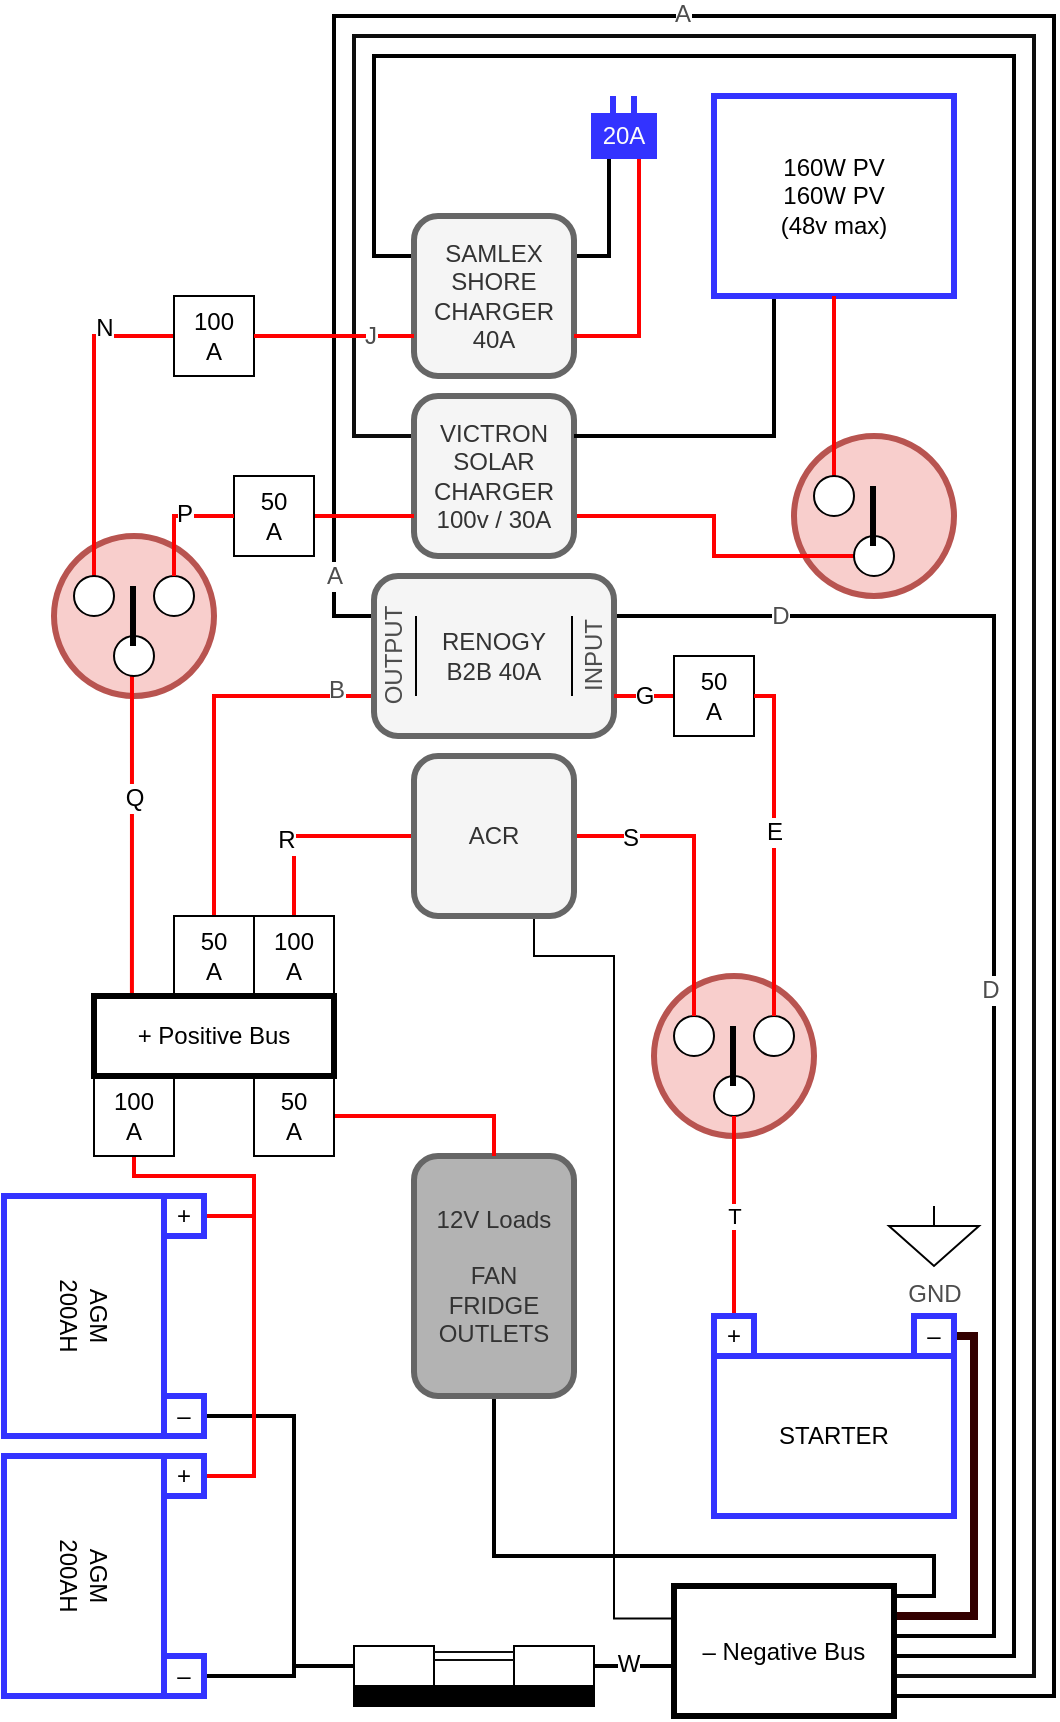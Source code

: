 <mxfile version="12.0.0" type="device" pages="1"><diagram id="FSpKVZrnyX2kfzoy-KNv" name="Page-1"><mxGraphModel dx="874" dy="1674" grid="1" gridSize="10" guides="1" tooltips="1" connect="1" arrows="1" fold="1" page="1" pageScale="1" pageWidth="850" pageHeight="1100" math="0" shadow="0"><root><mxCell id="0"/><mxCell id="1" parent="0"/><mxCell id="3oBcGqyqrbjpWQ7rkoVl-167" value="" style="ellipse;whiteSpace=wrap;html=1;strokeWidth=3;fillColor=#f8cecc;strokeColor=#b85450;" vertex="1" parent="1"><mxGeometry x="470" y="-40" width="80" height="80" as="geometry"/></mxCell><mxCell id="3oBcGqyqrbjpWQ7rkoVl-107" value="" style="ellipse;whiteSpace=wrap;html=1;strokeWidth=3;fillColor=#f8cecc;strokeColor=#b85450;" vertex="1" parent="1"><mxGeometry x="100" y="10" width="80" height="80" as="geometry"/></mxCell><mxCell id="3oBcGqyqrbjpWQ7rkoVl-71" style="edgeStyle=elbowEdgeStyle;rounded=0;orthogonalLoop=1;jettySize=auto;html=1;entryX=0;entryY=0.5;entryDx=0;entryDy=0;strokeColor=#330000;endArrow=none;endFill=0;strokeWidth=4;" edge="1" parent="1" source="3oBcGqyqrbjpWQ7rkoVl-2" target="3oBcGqyqrbjpWQ7rkoVl-25"><mxGeometry relative="1" as="geometry"><mxPoint x="620" y="680" as="sourcePoint"/><Array as="points"><mxPoint x="560" y="550"/><mxPoint x="560" y="510"/><mxPoint x="570" y="550"/><mxPoint x="570" y="610"/><mxPoint x="590" y="450"/><mxPoint x="660" y="640"/><mxPoint x="670" y="630"/><mxPoint x="710" y="600"/><mxPoint x="730" y="-130"/></Array></mxGeometry></mxCell><mxCell id="3oBcGqyqrbjpWQ7rkoVl-27" value="" style="ellipse;whiteSpace=wrap;html=1;strokeWidth=3;fillColor=#f8cecc;strokeColor=#b85450;" vertex="1" parent="1"><mxGeometry x="400" y="230" width="80" height="80" as="geometry"/></mxCell><mxCell id="3oBcGqyqrbjpWQ7rkoVl-37" value="" style="group;rotation=-180;" vertex="1" connectable="0" parent="1"><mxGeometry x="410" y="250" width="60" height="50" as="geometry"/></mxCell><mxCell id="3oBcGqyqrbjpWQ7rkoVl-35" value="" style="group;rotation=-180;" vertex="1" connectable="0" parent="3oBcGqyqrbjpWQ7rkoVl-37"><mxGeometry width="60" height="50" as="geometry"/></mxCell><mxCell id="3oBcGqyqrbjpWQ7rkoVl-28" value="" style="ellipse;whiteSpace=wrap;html=1;rotation=-180;" vertex="1" parent="3oBcGqyqrbjpWQ7rkoVl-35"><mxGeometry x="20" y="30" width="20" height="20" as="geometry"/></mxCell><mxCell id="3oBcGqyqrbjpWQ7rkoVl-29" value="" style="ellipse;whiteSpace=wrap;html=1;rotation=-180;" vertex="1" parent="3oBcGqyqrbjpWQ7rkoVl-35"><mxGeometry width="20" height="20" as="geometry"/></mxCell><mxCell id="3oBcGqyqrbjpWQ7rkoVl-30" value="" style="ellipse;whiteSpace=wrap;html=1;rotation=-180;" vertex="1" parent="3oBcGqyqrbjpWQ7rkoVl-35"><mxGeometry x="40" width="20" height="20" as="geometry"/></mxCell><mxCell id="3oBcGqyqrbjpWQ7rkoVl-65" style="edgeStyle=orthogonalEdgeStyle;rounded=0;orthogonalLoop=1;jettySize=auto;html=1;exitX=1;exitY=0.5;exitDx=0;exitDy=0;endArrow=none;endFill=0;entryX=0;entryY=0.5;entryDx=0;entryDy=0;strokeWidth=2;" edge="1" parent="1" source="3oBcGqyqrbjpWQ7rkoVl-50" target="3oBcGqyqrbjpWQ7rkoVl-122"><mxGeometry relative="1" as="geometry"><mxPoint x="320" y="650" as="targetPoint"/><Array as="points"><mxPoint x="220" y="450"/><mxPoint x="220" y="575"/></Array></mxGeometry></mxCell><mxCell id="3oBcGqyqrbjpWQ7rkoVl-66" style="edgeStyle=orthogonalEdgeStyle;rounded=0;orthogonalLoop=1;jettySize=auto;html=1;endArrow=none;endFill=0;strokeWidth=2;entryX=0;entryY=0.5;entryDx=0;entryDy=0;" edge="1" parent="1" target="3oBcGqyqrbjpWQ7rkoVl-122"><mxGeometry relative="1" as="geometry"><mxPoint x="240" y="580" as="targetPoint"/><mxPoint x="175" y="580" as="sourcePoint"/><Array as="points"><mxPoint x="220" y="580"/><mxPoint x="220" y="575"/></Array></mxGeometry></mxCell><mxCell id="3oBcGqyqrbjpWQ7rkoVl-68" style="edgeStyle=orthogonalEdgeStyle;rounded=0;orthogonalLoop=1;jettySize=auto;html=1;strokeColor=#FF0000;endArrow=none;endFill=0;entryX=0.5;entryY=1;entryDx=0;entryDy=0;elbow=vertical;strokeWidth=2;exitX=1;exitY=0.5;exitDx=0;exitDy=0;" edge="1" parent="1" source="3oBcGqyqrbjpWQ7rkoVl-60" target="3oBcGqyqrbjpWQ7rkoVl-139"><mxGeometry relative="1" as="geometry"><mxPoint x="200" y="490" as="sourcePoint"/><mxPoint x="140" y="430" as="targetPoint"/><Array as="points"><mxPoint x="200" y="480"/><mxPoint x="200" y="330"/><mxPoint x="140" y="330"/></Array></mxGeometry></mxCell><mxCell id="3oBcGqyqrbjpWQ7rkoVl-86" style="edgeStyle=orthogonalEdgeStyle;rounded=0;orthogonalLoop=1;jettySize=auto;html=1;endArrow=none;endFill=0;strokeColor=#FF0000;entryX=0.5;entryY=1;entryDx=0;entryDy=0;strokeWidth=2;" edge="1" parent="1" source="3oBcGqyqrbjpWQ7rkoVl-72" target="3oBcGqyqrbjpWQ7rkoVl-29"><mxGeometry relative="1" as="geometry"><mxPoint x="490" y="10" as="sourcePoint"/><mxPoint x="390" y="200" as="targetPoint"/><Array as="points"><mxPoint x="420" y="160"/></Array></mxGeometry></mxCell><mxCell id="3oBcGqyqrbjpWQ7rkoVl-96" value="S" style="text;html=1;resizable=0;points=[];align=center;verticalAlign=middle;labelBackgroundColor=#ffffff;" vertex="1" connectable="0" parent="3oBcGqyqrbjpWQ7rkoVl-86"><mxGeometry x="-0.633" y="-1" relative="1" as="geometry"><mxPoint as="offset"/></mxGeometry></mxCell><mxCell id="3oBcGqyqrbjpWQ7rkoVl-97" style="edgeStyle=orthogonalEdgeStyle;rounded=0;orthogonalLoop=1;jettySize=auto;html=1;endArrow=none;endFill=0;strokeColor=#FF0000;entryX=0.5;entryY=0;entryDx=0;entryDy=0;strokeWidth=2;" edge="1" parent="1" source="3oBcGqyqrbjpWQ7rkoVl-72" target="3oBcGqyqrbjpWQ7rkoVl-138"><mxGeometry relative="1" as="geometry"><mxPoint x="260" y="240" as="targetPoint"/><mxPoint x="170" y="250" as="sourcePoint"/><Array as="points"><mxPoint x="220" y="160"/></Array></mxGeometry></mxCell><mxCell id="3oBcGqyqrbjpWQ7rkoVl-117" value="R" style="text;html=1;resizable=0;points=[];align=center;verticalAlign=middle;labelBackgroundColor=#ffffff;" vertex="1" connectable="0" parent="3oBcGqyqrbjpWQ7rkoVl-97"><mxGeometry x="0.238" y="-4" relative="1" as="geometry"><mxPoint as="offset"/></mxGeometry></mxCell><mxCell id="3oBcGqyqrbjpWQ7rkoVl-197" style="edgeStyle=orthogonalEdgeStyle;rounded=0;orthogonalLoop=1;jettySize=auto;html=1;exitX=0.75;exitY=1;exitDx=0;exitDy=0;entryX=0;entryY=0.25;entryDx=0;entryDy=0;endArrow=none;endFill=0;strokeColor=#000000;strokeWidth=1;fontColor=#4D4D4D;" edge="1" parent="1" source="3oBcGqyqrbjpWQ7rkoVl-72" target="3oBcGqyqrbjpWQ7rkoVl-2"><mxGeometry relative="1" as="geometry"><Array as="points"><mxPoint x="340" y="220"/><mxPoint x="380" y="220"/><mxPoint x="380" y="551"/></Array></mxGeometry></mxCell><mxCell id="3oBcGqyqrbjpWQ7rkoVl-72" value="ACR" style="whiteSpace=wrap;html=1;aspect=fixed;strokeWidth=3;fillColor=#f5f5f5;strokeColor=#666666;fontColor=#333333;rounded=1;" vertex="1" parent="1"><mxGeometry x="280" y="120" width="80" height="80" as="geometry"/></mxCell><mxCell id="3oBcGqyqrbjpWQ7rkoVl-174" style="edgeStyle=orthogonalEdgeStyle;rounded=0;orthogonalLoop=1;jettySize=auto;html=1;exitX=1;exitY=0.75;exitDx=0;exitDy=0;entryX=1;entryY=0.5;entryDx=0;entryDy=0;endArrow=none;endFill=0;strokeColor=#FF0000;strokeWidth=2;" edge="1" parent="1" source="3oBcGqyqrbjpWQ7rkoVl-78" target="3oBcGqyqrbjpWQ7rkoVl-170"><mxGeometry relative="1" as="geometry"/></mxCell><mxCell id="3oBcGqyqrbjpWQ7rkoVl-175" style="edgeStyle=orthogonalEdgeStyle;rounded=0;orthogonalLoop=1;jettySize=auto;html=1;exitX=0;exitY=0.25;exitDx=0;exitDy=0;endArrow=none;endFill=0;strokeColor=#0D0D0D;strokeWidth=2;" edge="1" parent="1" source="3oBcGqyqrbjpWQ7rkoVl-78" target="3oBcGqyqrbjpWQ7rkoVl-2"><mxGeometry relative="1" as="geometry"><mxPoint x="640" y="730" as="targetPoint"/><Array as="points"><mxPoint x="250" y="-40"/><mxPoint x="250" y="-240"/><mxPoint x="590" y="-240"/><mxPoint x="590" y="580"/></Array></mxGeometry></mxCell><mxCell id="3oBcGqyqrbjpWQ7rkoVl-78" value="VICTRON&lt;br&gt;SOLAR&lt;br&gt;CHARGER&lt;br&gt;100v / 30A" style="whiteSpace=wrap;html=1;aspect=fixed;fillColor=#f5f5f5;strokeColor=#666666;fontColor=#333333;strokeWidth=3;rounded=1;" vertex="1" parent="1"><mxGeometry x="280" y="-60" width="80" height="80" as="geometry"/></mxCell><mxCell id="3oBcGqyqrbjpWQ7rkoVl-144" style="edgeStyle=orthogonalEdgeStyle;rounded=0;orthogonalLoop=1;jettySize=auto;html=1;exitX=0;exitY=0.75;exitDx=0;exitDy=0;entryX=0.5;entryY=0;entryDx=0;entryDy=0;endArrow=none;endFill=0;strokeColor=#FF0000;strokeWidth=2;" edge="1" parent="1" source="3oBcGqyqrbjpWQ7rkoVl-79" target="3oBcGqyqrbjpWQ7rkoVl-136"><mxGeometry relative="1" as="geometry"><Array as="points"><mxPoint x="180" y="90"/></Array></mxGeometry></mxCell><mxCell id="3oBcGqyqrbjpWQ7rkoVl-192" value="B" style="text;html=1;resizable=0;points=[];align=center;verticalAlign=middle;labelBackgroundColor=#ffffff;fontColor=#4D4D4D;" vertex="1" connectable="0" parent="3oBcGqyqrbjpWQ7rkoVl-144"><mxGeometry x="-0.8" y="-3" relative="1" as="geometry"><mxPoint as="offset"/></mxGeometry></mxCell><mxCell id="3oBcGqyqrbjpWQ7rkoVl-154" style="edgeStyle=orthogonalEdgeStyle;rounded=0;orthogonalLoop=1;jettySize=auto;html=1;exitX=0;exitY=0.25;exitDx=0;exitDy=0;endArrow=none;endFill=0;strokeColor=#000000;strokeWidth=2;" edge="1" parent="1" source="3oBcGqyqrbjpWQ7rkoVl-79" target="3oBcGqyqrbjpWQ7rkoVl-2"><mxGeometry relative="1" as="geometry"><mxPoint x="600" y="729" as="targetPoint"/><Array as="points"><mxPoint x="240" y="50"/><mxPoint x="240" y="-250"/><mxPoint x="600" y="-250"/><mxPoint x="600" y="590"/></Array></mxGeometry></mxCell><mxCell id="3oBcGqyqrbjpWQ7rkoVl-191" value="A" style="text;html=1;resizable=0;points=[];align=center;verticalAlign=middle;labelBackgroundColor=#ffffff;fontColor=#4D4D4D;" vertex="1" connectable="0" parent="3oBcGqyqrbjpWQ7rkoVl-154"><mxGeometry x="-0.884" y="1" relative="1" as="geometry"><mxPoint x="1" y="53" as="offset"/></mxGeometry></mxCell><mxCell id="3oBcGqyqrbjpWQ7rkoVl-195" value="A" style="text;html=1;resizable=0;points=[];align=center;verticalAlign=middle;labelBackgroundColor=#ffffff;fontColor=#4D4D4D;" vertex="1" connectable="0" parent="3oBcGqyqrbjpWQ7rkoVl-154"><mxGeometry x="-0.383" y="1" relative="1" as="geometry"><mxPoint as="offset"/></mxGeometry></mxCell><mxCell id="3oBcGqyqrbjpWQ7rkoVl-155" style="edgeStyle=orthogonalEdgeStyle;rounded=0;orthogonalLoop=1;jettySize=auto;html=1;exitX=1;exitY=0.25;exitDx=0;exitDy=0;endArrow=none;endFill=0;strokeColor=#000000;strokeWidth=2;" edge="1" parent="1" source="3oBcGqyqrbjpWQ7rkoVl-79" target="3oBcGqyqrbjpWQ7rkoVl-2"><mxGeometry relative="1" as="geometry"><mxPoint x="620" y="690" as="targetPoint"/><Array as="points"><mxPoint x="570" y="50"/><mxPoint x="570" y="560"/></Array></mxGeometry></mxCell><mxCell id="3oBcGqyqrbjpWQ7rkoVl-193" value="D" style="text;html=1;resizable=0;points=[];align=center;verticalAlign=middle;labelBackgroundColor=#ffffff;fontColor=#4D4D4D;" vertex="1" connectable="0" parent="3oBcGqyqrbjpWQ7rkoVl-155"><mxGeometry x="-0.779" relative="1" as="geometry"><mxPoint as="offset"/></mxGeometry></mxCell><mxCell id="3oBcGqyqrbjpWQ7rkoVl-196" value="D" style="text;html=1;resizable=0;points=[];align=center;verticalAlign=middle;labelBackgroundColor=#ffffff;fontColor=#4D4D4D;" vertex="1" connectable="0" parent="3oBcGqyqrbjpWQ7rkoVl-155"><mxGeometry x="0.005" y="-2" relative="1" as="geometry"><mxPoint as="offset"/></mxGeometry></mxCell><mxCell id="3oBcGqyqrbjpWQ7rkoVl-79" value="RENOGY&lt;br&gt;B2B 40A" style="rounded=1;whiteSpace=wrap;html=1;strokeWidth=3;fillColor=#f5f5f5;strokeColor=#666666;fontColor=#333333;" vertex="1" parent="1"><mxGeometry x="260" y="30" width="120" height="80" as="geometry"/></mxCell><mxCell id="3oBcGqyqrbjpWQ7rkoVl-90" style="edgeStyle=orthogonalEdgeStyle;rounded=0;orthogonalLoop=1;jettySize=auto;html=1;exitX=0;exitY=0.5;exitDx=0;exitDy=0;entryX=1;entryY=0.75;entryDx=0;entryDy=0;endArrow=none;endFill=0;strokeColor=#FF0000;strokeWidth=2;" edge="1" parent="1" source="3oBcGqyqrbjpWQ7rkoVl-98" target="3oBcGqyqrbjpWQ7rkoVl-79"><mxGeometry relative="1" as="geometry"/></mxCell><mxCell id="3oBcGqyqrbjpWQ7rkoVl-120" value="G" style="text;html=1;resizable=0;points=[];align=center;verticalAlign=middle;labelBackgroundColor=#ffffff;" vertex="1" connectable="0" parent="3oBcGqyqrbjpWQ7rkoVl-90"><mxGeometry x="0.392" y="2" relative="1" as="geometry"><mxPoint x="6" y="-2" as="offset"/></mxGeometry></mxCell><mxCell id="3oBcGqyqrbjpWQ7rkoVl-149" style="edgeStyle=orthogonalEdgeStyle;rounded=0;orthogonalLoop=1;jettySize=auto;html=1;exitX=0.25;exitY=1;exitDx=0;exitDy=0;entryX=1;entryY=0.25;entryDx=0;entryDy=0;endArrow=none;endFill=0;strokeColor=#000000;strokeWidth=2;" edge="1" parent="1" source="3oBcGqyqrbjpWQ7rkoVl-92" target="3oBcGqyqrbjpWQ7rkoVl-78"><mxGeometry relative="1" as="geometry"/></mxCell><mxCell id="3oBcGqyqrbjpWQ7rkoVl-92" value="160W PV&lt;br&gt;160W PV&lt;br&gt;(48v max)" style="rounded=0;whiteSpace=wrap;html=1;strokeColor=#3333FF;strokeWidth=3;" vertex="1" parent="1"><mxGeometry x="430" y="-210" width="120" height="100" as="geometry"/></mxCell><mxCell id="3oBcGqyqrbjpWQ7rkoVl-150" style="edgeStyle=orthogonalEdgeStyle;rounded=0;orthogonalLoop=1;jettySize=auto;html=1;endArrow=none;endFill=0;strokeColor=#FF0000;exitX=0.5;exitY=1;exitDx=0;exitDy=0;strokeWidth=2;entryX=0.5;entryY=1;entryDx=0;entryDy=0;" edge="1" parent="1" source="3oBcGqyqrbjpWQ7rkoVl-92" target="3oBcGqyqrbjpWQ7rkoVl-171"><mxGeometry relative="1" as="geometry"><mxPoint x="620" y="-170" as="sourcePoint"/><mxPoint x="515" y="-40" as="targetPoint"/></mxGeometry></mxCell><mxCell id="3oBcGqyqrbjpWQ7rkoVl-95" value="T" style="edgeStyle=orthogonalEdgeStyle;rounded=0;orthogonalLoop=1;jettySize=auto;html=1;exitX=0.5;exitY=0;exitDx=0;exitDy=0;endArrow=none;endFill=0;strokeColor=#FF0000;entryX=0.5;entryY=0;entryDx=0;entryDy=0;strokeWidth=2;" edge="1" parent="1" source="3oBcGqyqrbjpWQ7rkoVl-28" target="3oBcGqyqrbjpWQ7rkoVl-24"><mxGeometry relative="1" as="geometry"><mxPoint x="350" y="180" as="targetPoint"/><Array as="points"/></mxGeometry></mxCell><mxCell id="3oBcGqyqrbjpWQ7rkoVl-98" value="50&lt;br&gt;A" style="whiteSpace=wrap;html=1;aspect=fixed;" vertex="1" parent="1"><mxGeometry x="410" y="70" width="40" height="40" as="geometry"/></mxCell><mxCell id="3oBcGqyqrbjpWQ7rkoVl-116" style="edgeStyle=orthogonalEdgeStyle;rounded=0;orthogonalLoop=1;jettySize=auto;html=1;entryX=0.5;entryY=1;entryDx=0;entryDy=0;endArrow=none;endFill=0;strokeColor=#FF0000;exitX=1;exitY=0.5;exitDx=0;exitDy=0;strokeWidth=2;" edge="1" parent="1" source="3oBcGqyqrbjpWQ7rkoVl-98" target="3oBcGqyqrbjpWQ7rkoVl-30"><mxGeometry relative="1" as="geometry"><mxPoint x="370" y="90" as="sourcePoint"/><Array as="points"><mxPoint x="460" y="90"/></Array></mxGeometry></mxCell><mxCell id="3oBcGqyqrbjpWQ7rkoVl-119" value="E" style="text;html=1;resizable=0;points=[];align=center;verticalAlign=middle;labelBackgroundColor=#ffffff;" vertex="1" connectable="0" parent="3oBcGqyqrbjpWQ7rkoVl-116"><mxGeometry x="-0.52" y="2" relative="1" as="geometry"><mxPoint x="-2" y="37" as="offset"/></mxGeometry></mxCell><mxCell id="3oBcGqyqrbjpWQ7rkoVl-121" value="" style="rounded=0;whiteSpace=wrap;html=1;strokeWidth=1;fillColor=#000000;strokeColor=#000000;" vertex="1" parent="1"><mxGeometry x="250" y="585" width="120" height="10" as="geometry"/></mxCell><mxCell id="3oBcGqyqrbjpWQ7rkoVl-122" value="" style="rounded=0;whiteSpace=wrap;html=1;" vertex="1" parent="1"><mxGeometry x="250" y="565" width="40" height="20" as="geometry"/></mxCell><mxCell id="3oBcGqyqrbjpWQ7rkoVl-131" style="edgeStyle=orthogonalEdgeStyle;rounded=0;orthogonalLoop=1;jettySize=auto;html=1;exitX=1;exitY=0.5;exitDx=0;exitDy=0;endArrow=none;endFill=0;strokeColor=#000000;strokeWidth=2;" edge="1" parent="1" source="3oBcGqyqrbjpWQ7rkoVl-123" target="3oBcGqyqrbjpWQ7rkoVl-2"><mxGeometry relative="1" as="geometry"><Array as="points"><mxPoint x="400" y="575"/><mxPoint x="400" y="575"/></Array></mxGeometry></mxCell><mxCell id="3oBcGqyqrbjpWQ7rkoVl-132" value="W" style="text;html=1;resizable=0;points=[];align=center;verticalAlign=middle;labelBackgroundColor=#ffffff;" vertex="1" connectable="0" parent="3oBcGqyqrbjpWQ7rkoVl-131"><mxGeometry x="-0.15" y="1" relative="1" as="geometry"><mxPoint as="offset"/></mxGeometry></mxCell><mxCell id="3oBcGqyqrbjpWQ7rkoVl-123" value="" style="rounded=0;whiteSpace=wrap;html=1;" vertex="1" parent="1"><mxGeometry x="330" y="565" width="40" height="20" as="geometry"/></mxCell><mxCell id="3oBcGqyqrbjpWQ7rkoVl-135" style="edgeStyle=orthogonalEdgeStyle;rounded=0;orthogonalLoop=1;jettySize=auto;html=1;exitX=0.5;exitY=1;exitDx=0;exitDy=0;endArrow=none;endFill=0;strokeColor=#000000;strokeWidth=2;entryX=1.009;entryY=0.15;entryDx=0;entryDy=0;entryPerimeter=0;" edge="1" parent="1" source="3oBcGqyqrbjpWQ7rkoVl-134" target="3oBcGqyqrbjpWQ7rkoVl-2"><mxGeometry relative="1" as="geometry"><mxPoint x="600" y="620" as="targetPoint"/><Array as="points"><mxPoint x="320" y="520"/><mxPoint x="540" y="520"/><mxPoint x="540" y="540"/><mxPoint x="520" y="540"/></Array></mxGeometry></mxCell><mxCell id="3oBcGqyqrbjpWQ7rkoVl-134" value="12V Loads&lt;br&gt;&lt;br&gt;FAN&lt;br&gt;FRIDGE&lt;br&gt;OUTLETS" style="rounded=1;whiteSpace=wrap;html=1;fillColor=#B3B3B3;strokeColor=#666666;fontColor=#333333;strokeWidth=3;" vertex="1" parent="1"><mxGeometry x="280" y="320" width="80" height="120" as="geometry"/></mxCell><mxCell id="3oBcGqyqrbjpWQ7rkoVl-136" value="50&lt;br&gt;A" style="whiteSpace=wrap;html=1;aspect=fixed;" vertex="1" parent="1"><mxGeometry x="160" y="200" width="40" height="40" as="geometry"/></mxCell><mxCell id="3oBcGqyqrbjpWQ7rkoVl-142" style="edgeStyle=orthogonalEdgeStyle;rounded=0;orthogonalLoop=1;jettySize=auto;html=1;entryX=0.5;entryY=0;entryDx=0;entryDy=0;endArrow=none;endFill=0;strokeColor=#FF0000;strokeWidth=2;" edge="1" parent="1" source="3oBcGqyqrbjpWQ7rkoVl-137" target="3oBcGqyqrbjpWQ7rkoVl-134"><mxGeometry relative="1" as="geometry"/></mxCell><mxCell id="3oBcGqyqrbjpWQ7rkoVl-137" value="50&lt;br&gt;A" style="whiteSpace=wrap;html=1;aspect=fixed;" vertex="1" parent="1"><mxGeometry x="200" y="280" width="40" height="40" as="geometry"/></mxCell><mxCell id="3oBcGqyqrbjpWQ7rkoVl-138" value="100&lt;br&gt;A" style="whiteSpace=wrap;html=1;aspect=fixed;" vertex="1" parent="1"><mxGeometry x="200" y="200" width="40" height="40" as="geometry"/></mxCell><mxCell id="3oBcGqyqrbjpWQ7rkoVl-139" value="100&lt;br&gt;A" style="whiteSpace=wrap;html=1;aspect=fixed;" vertex="1" parent="1"><mxGeometry x="120" y="280" width="40" height="40" as="geometry"/></mxCell><mxCell id="3oBcGqyqrbjpWQ7rkoVl-140" style="edgeStyle=orthogonalEdgeStyle;rounded=0;orthogonalLoop=1;jettySize=auto;html=1;endArrow=none;endFill=0;strokeColor=#FF0000;exitX=0.5;exitY=0;exitDx=0;exitDy=0;strokeWidth=2;entryX=0.158;entryY=0;entryDx=0;entryDy=0;entryPerimeter=0;" edge="1" parent="1" source="3oBcGqyqrbjpWQ7rkoVl-110" target="3oBcGqyqrbjpWQ7rkoVl-17"><mxGeometry relative="1" as="geometry"><mxPoint x="40" y="260" as="sourcePoint"/><Array as="points"><mxPoint x="139" y="40"/></Array></mxGeometry></mxCell><mxCell id="3oBcGqyqrbjpWQ7rkoVl-145" value="Q" style="text;html=1;resizable=0;points=[];align=center;verticalAlign=middle;labelBackgroundColor=#ffffff;" vertex="1" connectable="0" parent="3oBcGqyqrbjpWQ7rkoVl-140"><mxGeometry x="-0.35" y="1" relative="1" as="geometry"><mxPoint y="63" as="offset"/></mxGeometry></mxCell><mxCell id="3oBcGqyqrbjpWQ7rkoVl-143" style="edgeStyle=orthogonalEdgeStyle;rounded=0;orthogonalLoop=1;jettySize=auto;html=1;exitX=1;exitY=0.5;exitDx=0;exitDy=0;endArrow=none;endFill=0;strokeColor=#FF0000;strokeWidth=2;" edge="1" parent="1" source="3oBcGqyqrbjpWQ7rkoVl-49"><mxGeometry relative="1" as="geometry"><mxPoint x="200" y="350" as="targetPoint"/><Array as="points"><mxPoint x="200" y="350"/><mxPoint x="200" y="350"/></Array></mxGeometry></mxCell><mxCell id="3oBcGqyqrbjpWQ7rkoVl-147" style="edgeStyle=orthogonalEdgeStyle;rounded=0;orthogonalLoop=1;jettySize=auto;html=1;exitX=0;exitY=0.5;exitDx=0;exitDy=0;entryX=0.5;entryY=1;entryDx=0;entryDy=0;endArrow=none;endFill=0;strokeColor=#FF0000;strokeWidth=2;" edge="1" parent="1" source="3oBcGqyqrbjpWQ7rkoVl-182" target="3oBcGqyqrbjpWQ7rkoVl-111"><mxGeometry relative="1" as="geometry"/></mxCell><mxCell id="3oBcGqyqrbjpWQ7rkoVl-184" value="N" style="text;html=1;resizable=0;points=[];align=center;verticalAlign=middle;labelBackgroundColor=#ffffff;" vertex="1" connectable="0" parent="3oBcGqyqrbjpWQ7rkoVl-147"><mxGeometry x="-0.558" y="-4" relative="1" as="geometry"><mxPoint as="offset"/></mxGeometry></mxCell><mxCell id="3oBcGqyqrbjpWQ7rkoVl-152" style="edgeStyle=orthogonalEdgeStyle;rounded=0;orthogonalLoop=1;jettySize=auto;html=1;exitX=0;exitY=0.25;exitDx=0;exitDy=0;endArrow=none;endFill=0;strokeColor=#000000;strokeWidth=2;" edge="1" parent="1" source="3oBcGqyqrbjpWQ7rkoVl-146" target="3oBcGqyqrbjpWQ7rkoVl-2"><mxGeometry relative="1" as="geometry"><mxPoint x="590" y="710" as="targetPoint"/><Array as="points"><mxPoint x="260" y="-130"/><mxPoint x="260" y="-230"/><mxPoint x="580" y="-230"/><mxPoint x="580" y="570"/></Array></mxGeometry></mxCell><mxCell id="3oBcGqyqrbjpWQ7rkoVl-162" style="edgeStyle=orthogonalEdgeStyle;rounded=0;orthogonalLoop=1;jettySize=auto;html=1;exitX=1;exitY=0.25;exitDx=0;exitDy=0;endArrow=none;endFill=0;strokeColor=#000000;strokeWidth=2;entryX=0.25;entryY=1;entryDx=0;entryDy=0;" edge="1" parent="1" source="3oBcGqyqrbjpWQ7rkoVl-146" target="3oBcGqyqrbjpWQ7rkoVl-163"><mxGeometry relative="1" as="geometry"><mxPoint x="380" y="-270" as="targetPoint"/><Array as="points"><mxPoint x="378" y="-130"/></Array></mxGeometry></mxCell><mxCell id="3oBcGqyqrbjpWQ7rkoVl-146" value="SAMLEX&lt;br&gt;SHORE&lt;br&gt;CHARGER&lt;br&gt;40A" style="whiteSpace=wrap;html=1;aspect=fixed;strokeColor=#666666;fillColor=#f5f5f5;strokeWidth=3;fontColor=#333333;rounded=1;" vertex="1" parent="1"><mxGeometry x="280" y="-150" width="80" height="80" as="geometry"/></mxCell><mxCell id="3oBcGqyqrbjpWQ7rkoVl-151" style="edgeStyle=orthogonalEdgeStyle;rounded=0;orthogonalLoop=1;jettySize=auto;html=1;exitX=1;exitY=0.5;exitDx=0;exitDy=0;entryX=0;entryY=0.75;entryDx=0;entryDy=0;endArrow=none;endFill=0;strokeColor=#FF0000;strokeWidth=2;" edge="1" parent="1" source="3oBcGqyqrbjpWQ7rkoVl-179" target="3oBcGqyqrbjpWQ7rkoVl-78"><mxGeometry relative="1" as="geometry"/></mxCell><mxCell id="3oBcGqyqrbjpWQ7rkoVl-158" style="edgeStyle=orthogonalEdgeStyle;rounded=0;orthogonalLoop=1;jettySize=auto;html=1;exitX=1;exitY=0.75;exitDx=0;exitDy=0;endArrow=none;endFill=0;strokeColor=#FF0000;strokeWidth=2;entryX=0.75;entryY=1;entryDx=0;entryDy=0;" edge="1" parent="1" source="3oBcGqyqrbjpWQ7rkoVl-146" target="3oBcGqyqrbjpWQ7rkoVl-163"><mxGeometry relative="1" as="geometry"><mxPoint x="390" y="-270" as="targetPoint"/><mxPoint x="360" y="-150" as="sourcePoint"/><Array as="points"><mxPoint x="393" y="-90"/></Array></mxGeometry></mxCell><mxCell id="3oBcGqyqrbjpWQ7rkoVl-159" value="" style="endArrow=none;html=1;strokeColor=#000000;strokeWidth=3;" edge="1" parent="1"><mxGeometry width="50" height="50" relative="1" as="geometry"><mxPoint x="439.5" y="285" as="sourcePoint"/><mxPoint x="439.5" y="255" as="targetPoint"/></mxGeometry></mxCell><mxCell id="3oBcGqyqrbjpWQ7rkoVl-108" value="" style="group;rotation=-180;" vertex="1" connectable="0" parent="1"><mxGeometry x="110" y="30" width="60" height="50" as="geometry"/></mxCell><mxCell id="3oBcGqyqrbjpWQ7rkoVl-109" value="" style="group;rotation=-180;" vertex="1" connectable="0" parent="3oBcGqyqrbjpWQ7rkoVl-108"><mxGeometry width="60" height="50" as="geometry"/></mxCell><mxCell id="3oBcGqyqrbjpWQ7rkoVl-110" value="" style="ellipse;whiteSpace=wrap;html=1;rotation=-180;" vertex="1" parent="3oBcGqyqrbjpWQ7rkoVl-109"><mxGeometry x="20" y="30" width="20" height="20" as="geometry"/></mxCell><mxCell id="3oBcGqyqrbjpWQ7rkoVl-111" value="" style="ellipse;whiteSpace=wrap;html=1;rotation=-180;" vertex="1" parent="3oBcGqyqrbjpWQ7rkoVl-109"><mxGeometry width="20" height="20" as="geometry"/></mxCell><mxCell id="3oBcGqyqrbjpWQ7rkoVl-112" value="" style="ellipse;whiteSpace=wrap;html=1;rotation=-180;" vertex="1" parent="3oBcGqyqrbjpWQ7rkoVl-109"><mxGeometry x="40" width="20" height="20" as="geometry"/></mxCell><mxCell id="3oBcGqyqrbjpWQ7rkoVl-160" value="" style="endArrow=none;html=1;strokeColor=#000000;strokeWidth=3;" edge="1" parent="1"><mxGeometry width="50" height="50" relative="1" as="geometry"><mxPoint x="139.5" y="65" as="sourcePoint"/><mxPoint x="139.5" y="35" as="targetPoint"/></mxGeometry></mxCell><mxCell id="3oBcGqyqrbjpWQ7rkoVl-163" value="&lt;font color=&quot;#fcfcfc&quot;&gt;20A&lt;/font&gt;" style="rounded=0;whiteSpace=wrap;html=1;strokeWidth=3;fillColor=#3333FF;strokeColor=#3333FF;" vertex="1" parent="1"><mxGeometry x="370" y="-200" width="30" height="20" as="geometry"/></mxCell><mxCell id="3oBcGqyqrbjpWQ7rkoVl-164" value="" style="endArrow=none;html=1;strokeColor=#3333FF;strokeWidth=3;" edge="1" parent="1"><mxGeometry width="50" height="50" relative="1" as="geometry"><mxPoint x="379.5" y="-200" as="sourcePoint"/><mxPoint x="379.5" y="-210" as="targetPoint"/></mxGeometry></mxCell><mxCell id="3oBcGqyqrbjpWQ7rkoVl-165" value="" style="endArrow=none;html=1;strokeColor=#3333FF;strokeWidth=3;" edge="1" parent="1"><mxGeometry width="50" height="50" relative="1" as="geometry"><mxPoint x="390" y="-200" as="sourcePoint"/><mxPoint x="390" y="-210" as="targetPoint"/></mxGeometry></mxCell><mxCell id="3oBcGqyqrbjpWQ7rkoVl-23" value="STARTER" style="rounded=0;whiteSpace=wrap;html=1;rotation=0;strokeWidth=3;strokeColor=#3333FF;" vertex="1" parent="1"><mxGeometry x="430" y="420" width="120" height="80" as="geometry"/></mxCell><mxCell id="3oBcGqyqrbjpWQ7rkoVl-24" value="+" style="whiteSpace=wrap;html=1;aspect=fixed;rotation=0;strokeWidth=3;strokeColor=#3333FF;" vertex="1" parent="1"><mxGeometry x="430" y="400" width="20" height="20" as="geometry"/></mxCell><mxCell id="3oBcGqyqrbjpWQ7rkoVl-25" value="–" style="whiteSpace=wrap;html=1;aspect=fixed;rotation=0;strokeWidth=3;strokeColor=#3333FF;" vertex="1" parent="1"><mxGeometry x="530" y="400" width="20" height="20" as="geometry"/></mxCell><mxCell id="3oBcGqyqrbjpWQ7rkoVl-168" value="" style="group;rotation=-180;" vertex="1" connectable="0" parent="1"><mxGeometry x="480" y="-20" width="60" height="50" as="geometry"/></mxCell><mxCell id="3oBcGqyqrbjpWQ7rkoVl-169" value="" style="group;rotation=-180;" vertex="1" connectable="0" parent="3oBcGqyqrbjpWQ7rkoVl-168"><mxGeometry width="60" height="50" as="geometry"/></mxCell><mxCell id="3oBcGqyqrbjpWQ7rkoVl-170" value="" style="ellipse;whiteSpace=wrap;html=1;rotation=-180;" vertex="1" parent="3oBcGqyqrbjpWQ7rkoVl-169"><mxGeometry x="20" y="30" width="20" height="20" as="geometry"/></mxCell><mxCell id="3oBcGqyqrbjpWQ7rkoVl-171" value="" style="ellipse;whiteSpace=wrap;html=1;rotation=-180;" vertex="1" parent="3oBcGqyqrbjpWQ7rkoVl-169"><mxGeometry width="20" height="20" as="geometry"/></mxCell><mxCell id="3oBcGqyqrbjpWQ7rkoVl-173" value="" style="endArrow=none;html=1;strokeColor=#000000;strokeWidth=3;" edge="1" parent="1"><mxGeometry width="50" height="50" relative="1" as="geometry"><mxPoint x="509.5" y="15" as="sourcePoint"/><mxPoint x="509.5" y="-15" as="targetPoint"/></mxGeometry></mxCell><mxCell id="3oBcGqyqrbjpWQ7rkoVl-17" value="+ Positive Bus" style="rounded=0;whiteSpace=wrap;html=1;strokeWidth=3;" vertex="1" parent="1"><mxGeometry x="120" y="240" width="120" height="40" as="geometry"/></mxCell><mxCell id="3oBcGqyqrbjpWQ7rkoVl-2" value="– Negative Bus" style="rounded=0;whiteSpace=wrap;html=1;strokeColor=#000000;strokeWidth=3;" vertex="1" parent="1"><mxGeometry x="410" y="535" width="110" height="65" as="geometry"/></mxCell><mxCell id="3oBcGqyqrbjpWQ7rkoVl-48" value="AGM&lt;br&gt;200AH" style="rounded=0;whiteSpace=wrap;html=1;rotation=90;strokeWidth=3;strokeColor=#3333FF;" vertex="1" parent="1"><mxGeometry x="55" y="360" width="120" height="80" as="geometry"/></mxCell><mxCell id="3oBcGqyqrbjpWQ7rkoVl-49" value="+" style="whiteSpace=wrap;html=1;aspect=fixed;rotation=0;strokeWidth=3;strokeColor=#3333FF;" vertex="1" parent="1"><mxGeometry x="155" y="340" width="20" height="20" as="geometry"/></mxCell><mxCell id="3oBcGqyqrbjpWQ7rkoVl-50" value="–" style="whiteSpace=wrap;html=1;aspect=fixed;rotation=0;strokeWidth=3;strokeColor=#3333FF;" vertex="1" parent="1"><mxGeometry x="155" y="440" width="20" height="20" as="geometry"/></mxCell><mxCell id="3oBcGqyqrbjpWQ7rkoVl-59" value="AGM&lt;br&gt;200AH" style="rounded=0;whiteSpace=wrap;html=1;rotation=90;strokeWidth=3;strokeColor=#3333FF;" vertex="1" parent="1"><mxGeometry x="55" y="490" width="120" height="80" as="geometry"/></mxCell><mxCell id="3oBcGqyqrbjpWQ7rkoVl-60" value="+" style="whiteSpace=wrap;html=1;aspect=fixed;rotation=0;strokeColor=#3333FF;strokeWidth=3;" vertex="1" parent="1"><mxGeometry x="155" y="470" width="20" height="20" as="geometry"/></mxCell><mxCell id="3oBcGqyqrbjpWQ7rkoVl-61" value="–" style="whiteSpace=wrap;html=1;aspect=fixed;rotation=0;strokeWidth=3;strokeColor=#3333FF;" vertex="1" parent="1"><mxGeometry x="155" y="570" width="20" height="20" as="geometry"/></mxCell><mxCell id="3oBcGqyqrbjpWQ7rkoVl-178" value="" style="shape=link;html=1;endArrow=none;endFill=0;strokeColor=#0D0D0D;strokeWidth=1;entryX=0;entryY=0.25;entryDx=0;entryDy=0;exitX=1;exitY=0.25;exitDx=0;exitDy=0;" edge="1" parent="1" source="3oBcGqyqrbjpWQ7rkoVl-122" target="3oBcGqyqrbjpWQ7rkoVl-123"><mxGeometry width="50" height="50" relative="1" as="geometry"><mxPoint x="70" y="760" as="sourcePoint"/><mxPoint x="120" y="710" as="targetPoint"/></mxGeometry></mxCell><mxCell id="3oBcGqyqrbjpWQ7rkoVl-179" value="50&lt;br&gt;A" style="whiteSpace=wrap;html=1;aspect=fixed;" vertex="1" parent="1"><mxGeometry x="190" y="-20" width="40" height="40" as="geometry"/></mxCell><mxCell id="3oBcGqyqrbjpWQ7rkoVl-180" style="edgeStyle=orthogonalEdgeStyle;rounded=0;orthogonalLoop=1;jettySize=auto;html=1;exitX=0.5;exitY=1;exitDx=0;exitDy=0;entryX=0;entryY=0.5;entryDx=0;entryDy=0;endArrow=none;endFill=0;strokeColor=#FF0000;strokeWidth=2;" edge="1" parent="1" source="3oBcGqyqrbjpWQ7rkoVl-112" target="3oBcGqyqrbjpWQ7rkoVl-179"><mxGeometry relative="1" as="geometry"><mxPoint x="160" y="-10" as="sourcePoint"/><mxPoint x="280" y="-40" as="targetPoint"/></mxGeometry></mxCell><mxCell id="3oBcGqyqrbjpWQ7rkoVl-185" value="P&lt;br&gt;" style="text;html=1;resizable=0;points=[];align=center;verticalAlign=middle;labelBackgroundColor=#ffffff;" vertex="1" connectable="0" parent="3oBcGqyqrbjpWQ7rkoVl-180"><mxGeometry y="-5" relative="1" as="geometry"><mxPoint x="5" y="-6" as="offset"/></mxGeometry></mxCell><mxCell id="3oBcGqyqrbjpWQ7rkoVl-182" value="100&lt;br&gt;A" style="whiteSpace=wrap;html=1;aspect=fixed;" vertex="1" parent="1"><mxGeometry x="160" y="-110" width="40" height="40" as="geometry"/></mxCell><mxCell id="3oBcGqyqrbjpWQ7rkoVl-183" style="edgeStyle=orthogonalEdgeStyle;rounded=0;orthogonalLoop=1;jettySize=auto;html=1;exitX=0;exitY=0.75;exitDx=0;exitDy=0;entryX=1;entryY=0.5;entryDx=0;entryDy=0;endArrow=none;endFill=0;strokeColor=#FF0000;strokeWidth=2;" edge="1" parent="1" source="3oBcGqyqrbjpWQ7rkoVl-146" target="3oBcGqyqrbjpWQ7rkoVl-182"><mxGeometry relative="1" as="geometry"><mxPoint x="280" y="-130" as="sourcePoint"/><mxPoint x="120" y="-10" as="targetPoint"/></mxGeometry></mxCell><mxCell id="3oBcGqyqrbjpWQ7rkoVl-194" value="J" style="text;html=1;resizable=0;points=[];align=center;verticalAlign=middle;labelBackgroundColor=#ffffff;fontColor=#4D4D4D;" vertex="1" connectable="0" parent="3oBcGqyqrbjpWQ7rkoVl-183"><mxGeometry x="-0.45" relative="1" as="geometry"><mxPoint as="offset"/></mxGeometry></mxCell><mxCell id="3oBcGqyqrbjpWQ7rkoVl-187" value="" style="endArrow=none;html=1;strokeColor=#000000;strokeWidth=1;exitX=0.175;exitY=0.75;exitDx=0;exitDy=0;exitPerimeter=0;" edge="1" parent="1" source="3oBcGqyqrbjpWQ7rkoVl-79"><mxGeometry width="50" height="50" relative="1" as="geometry"><mxPoint x="395" y="200" as="sourcePoint"/><mxPoint x="281" y="50" as="targetPoint"/></mxGeometry></mxCell><mxCell id="3oBcGqyqrbjpWQ7rkoVl-188" value="" style="endArrow=none;html=1;strokeColor=#000000;strokeWidth=1;exitX=0.175;exitY=0.75;exitDx=0;exitDy=0;exitPerimeter=0;" edge="1" parent="1"><mxGeometry width="50" height="50" relative="1" as="geometry"><mxPoint x="359" y="90" as="sourcePoint"/><mxPoint x="359" y="50" as="targetPoint"/></mxGeometry></mxCell><mxCell id="3oBcGqyqrbjpWQ7rkoVl-189" value="INPUT" style="text;html=1;resizable=0;points=[];autosize=1;align=center;verticalAlign=top;spacingTop=-4;rotation=-90;fontColor=#4D4D4D;" vertex="1" parent="1"><mxGeometry x="345" y="60" width="50" height="20" as="geometry"/></mxCell><mxCell id="3oBcGqyqrbjpWQ7rkoVl-190" value="OUTPUT" style="text;html=1;resizable=0;points=[];autosize=1;align=center;verticalAlign=top;spacingTop=-4;rotation=-90;fontColor=#4D4D4D;" vertex="1" parent="1"><mxGeometry x="240" y="60" width="60" height="20" as="geometry"/></mxCell><mxCell id="3oBcGqyqrbjpWQ7rkoVl-199" value="GND&lt;br&gt;" style="pointerEvents=1;verticalLabelPosition=bottom;shadow=0;dashed=0;align=center;fillColor=#ffffff;html=1;verticalAlign=top;strokeWidth=1;shape=mxgraph.electrical.signal_sources.signal_ground;rounded=1;fontColor=#4D4D4D;" vertex="1" parent="1"><mxGeometry x="517.5" y="345" width="45" height="30" as="geometry"/></mxCell></root></mxGraphModel></diagram></mxfile>